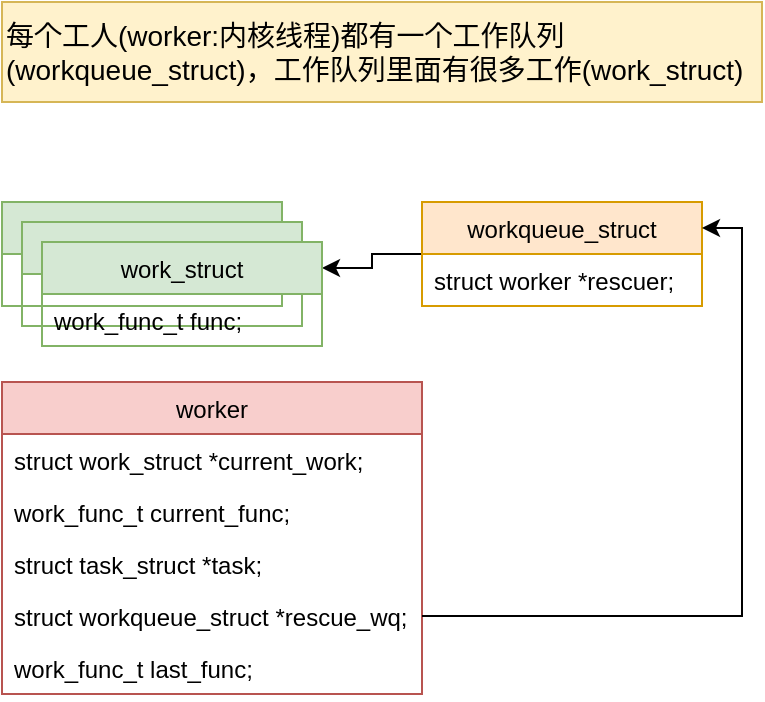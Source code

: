 <mxfile version="12.2.4" pages="1"><diagram id="hRMakD9YnHdiBAppJm1c" name="Page-1"><mxGraphModel dx="632" dy="575" grid="1" gridSize="10" guides="1" tooltips="1" connect="1" arrows="1" fold="1" page="1" pageScale="1" pageWidth="850" pageHeight="1100" math="0" shadow="0"><root><mxCell id="0"/><mxCell id="1" parent="0"/><mxCell id="2" value="work_struct" style="swimlane;fontStyle=0;childLayout=stackLayout;horizontal=1;startSize=26;fillColor=#d5e8d4;horizontalStack=0;resizeParent=1;resizeParentMax=0;resizeLast=0;collapsible=1;marginBottom=0;strokeColor=#82b366;" parent="1" vertex="1"><mxGeometry x="80" y="190" width="140" height="52" as="geometry"/></mxCell><mxCell id="16" style="edgeStyle=orthogonalEdgeStyle;rounded=0;orthogonalLoop=1;jettySize=auto;html=1;entryX=1;entryY=0.25;entryDx=0;entryDy=0;" parent="1" source="4" target="21" edge="1"><mxGeometry relative="1" as="geometry"/></mxCell><mxCell id="4" value="workqueue_struct" style="swimlane;fontStyle=0;childLayout=stackLayout;horizontal=1;startSize=26;fillColor=#ffe6cc;horizontalStack=0;resizeParent=1;resizeParentMax=0;resizeLast=0;collapsible=1;marginBottom=0;strokeColor=#d79b00;" parent="1" vertex="1"><mxGeometry x="290" y="190" width="140" height="52" as="geometry"/></mxCell><mxCell id="5" value="struct worker *rescuer;" style="text;strokeColor=none;fillColor=none;align=left;verticalAlign=top;spacingLeft=4;spacingRight=4;overflow=hidden;rotatable=0;points=[[0,0.5],[1,0.5]];portConstraint=eastwest;" parent="4" vertex="1"><mxGeometry y="26" width="140" height="26" as="geometry"/></mxCell><mxCell id="8" value="worker" style="swimlane;fontStyle=0;childLayout=stackLayout;horizontal=1;startSize=26;fillColor=#f8cecc;horizontalStack=0;resizeParent=1;resizeParentMax=0;resizeLast=0;collapsible=1;marginBottom=0;strokeColor=#b85450;" parent="1" vertex="1"><mxGeometry x="80" y="280" width="210" height="156" as="geometry"/></mxCell><mxCell id="9" value="struct work_struct *current_work;" style="text;strokeColor=none;fillColor=none;align=left;verticalAlign=top;spacingLeft=4;spacingRight=4;overflow=hidden;rotatable=0;points=[[0,0.5],[1,0.5]];portConstraint=eastwest;" parent="8" vertex="1"><mxGeometry y="26" width="210" height="26" as="geometry"/></mxCell><mxCell id="10" value="work_func_t current_func;" style="text;strokeColor=none;fillColor=none;align=left;verticalAlign=top;spacingLeft=4;spacingRight=4;overflow=hidden;rotatable=0;points=[[0,0.5],[1,0.5]];portConstraint=eastwest;" parent="8" vertex="1"><mxGeometry y="52" width="210" height="26" as="geometry"/></mxCell><mxCell id="11" value="struct task_struct *task;" style="text;strokeColor=none;fillColor=none;align=left;verticalAlign=top;spacingLeft=4;spacingRight=4;overflow=hidden;rotatable=0;points=[[0,0.5],[1,0.5]];portConstraint=eastwest;" parent="8" vertex="1"><mxGeometry y="78" width="210" height="26" as="geometry"/></mxCell><mxCell id="12" value="struct workqueue_struct *rescue_wq;" style="text;strokeColor=none;fillColor=none;align=left;verticalAlign=top;spacingLeft=4;spacingRight=4;overflow=hidden;rotatable=0;points=[[0,0.5],[1,0.5]];portConstraint=eastwest;" parent="8" vertex="1"><mxGeometry y="104" width="210" height="26" as="geometry"/></mxCell><mxCell id="13" value="work_func_t last_func;" style="text;strokeColor=none;fillColor=none;align=left;verticalAlign=top;spacingLeft=4;spacingRight=4;overflow=hidden;rotatable=0;points=[[0,0.5],[1,0.5]];portConstraint=eastwest;" parent="8" vertex="1"><mxGeometry y="130" width="210" height="26" as="geometry"/></mxCell><mxCell id="15" style="edgeStyle=orthogonalEdgeStyle;rounded=0;orthogonalLoop=1;jettySize=auto;html=1;entryX=1;entryY=0.25;entryDx=0;entryDy=0;" parent="1" source="12" target="4" edge="1"><mxGeometry relative="1" as="geometry"/></mxCell><mxCell id="18" value="&lt;font style=&quot;font-size: 14px&quot;&gt;每个工人(worker:内核线程)都有一个工作队列(workqueue_struct)，工作队列里面有很多工作(work_struct)&lt;/font&gt;" style="text;html=1;strokeColor=#d6b656;fillColor=#fff2cc;align=left;verticalAlign=middle;whiteSpace=wrap;rounded=0;perimeterSpacing=0;" parent="1" vertex="1"><mxGeometry x="80" y="90" width="380" height="50" as="geometry"/></mxCell><mxCell id="19" value="work_struct" style="swimlane;fontStyle=0;childLayout=stackLayout;horizontal=1;startSize=26;fillColor=#d5e8d4;horizontalStack=0;resizeParent=1;resizeParentMax=0;resizeLast=0;collapsible=1;marginBottom=0;strokeColor=#82b366;" vertex="1" parent="1"><mxGeometry x="90" y="200" width="140" height="52" as="geometry"/></mxCell><mxCell id="21" value="work_struct" style="swimlane;fontStyle=0;childLayout=stackLayout;horizontal=1;startSize=26;fillColor=#d5e8d4;horizontalStack=0;resizeParent=1;resizeParentMax=0;resizeLast=0;collapsible=1;marginBottom=0;strokeColor=#82b366;" vertex="1" parent="1"><mxGeometry x="100" y="210" width="140" height="52" as="geometry"/></mxCell><mxCell id="22" value="work_func_t func;" style="text;strokeColor=none;fillColor=none;align=left;verticalAlign=top;spacingLeft=4;spacingRight=4;overflow=hidden;rotatable=0;points=[[0,0.5],[1,0.5]];portConstraint=eastwest;" vertex="1" parent="21"><mxGeometry y="26" width="140" height="26" as="geometry"/></mxCell></root></mxGraphModel></diagram></mxfile>